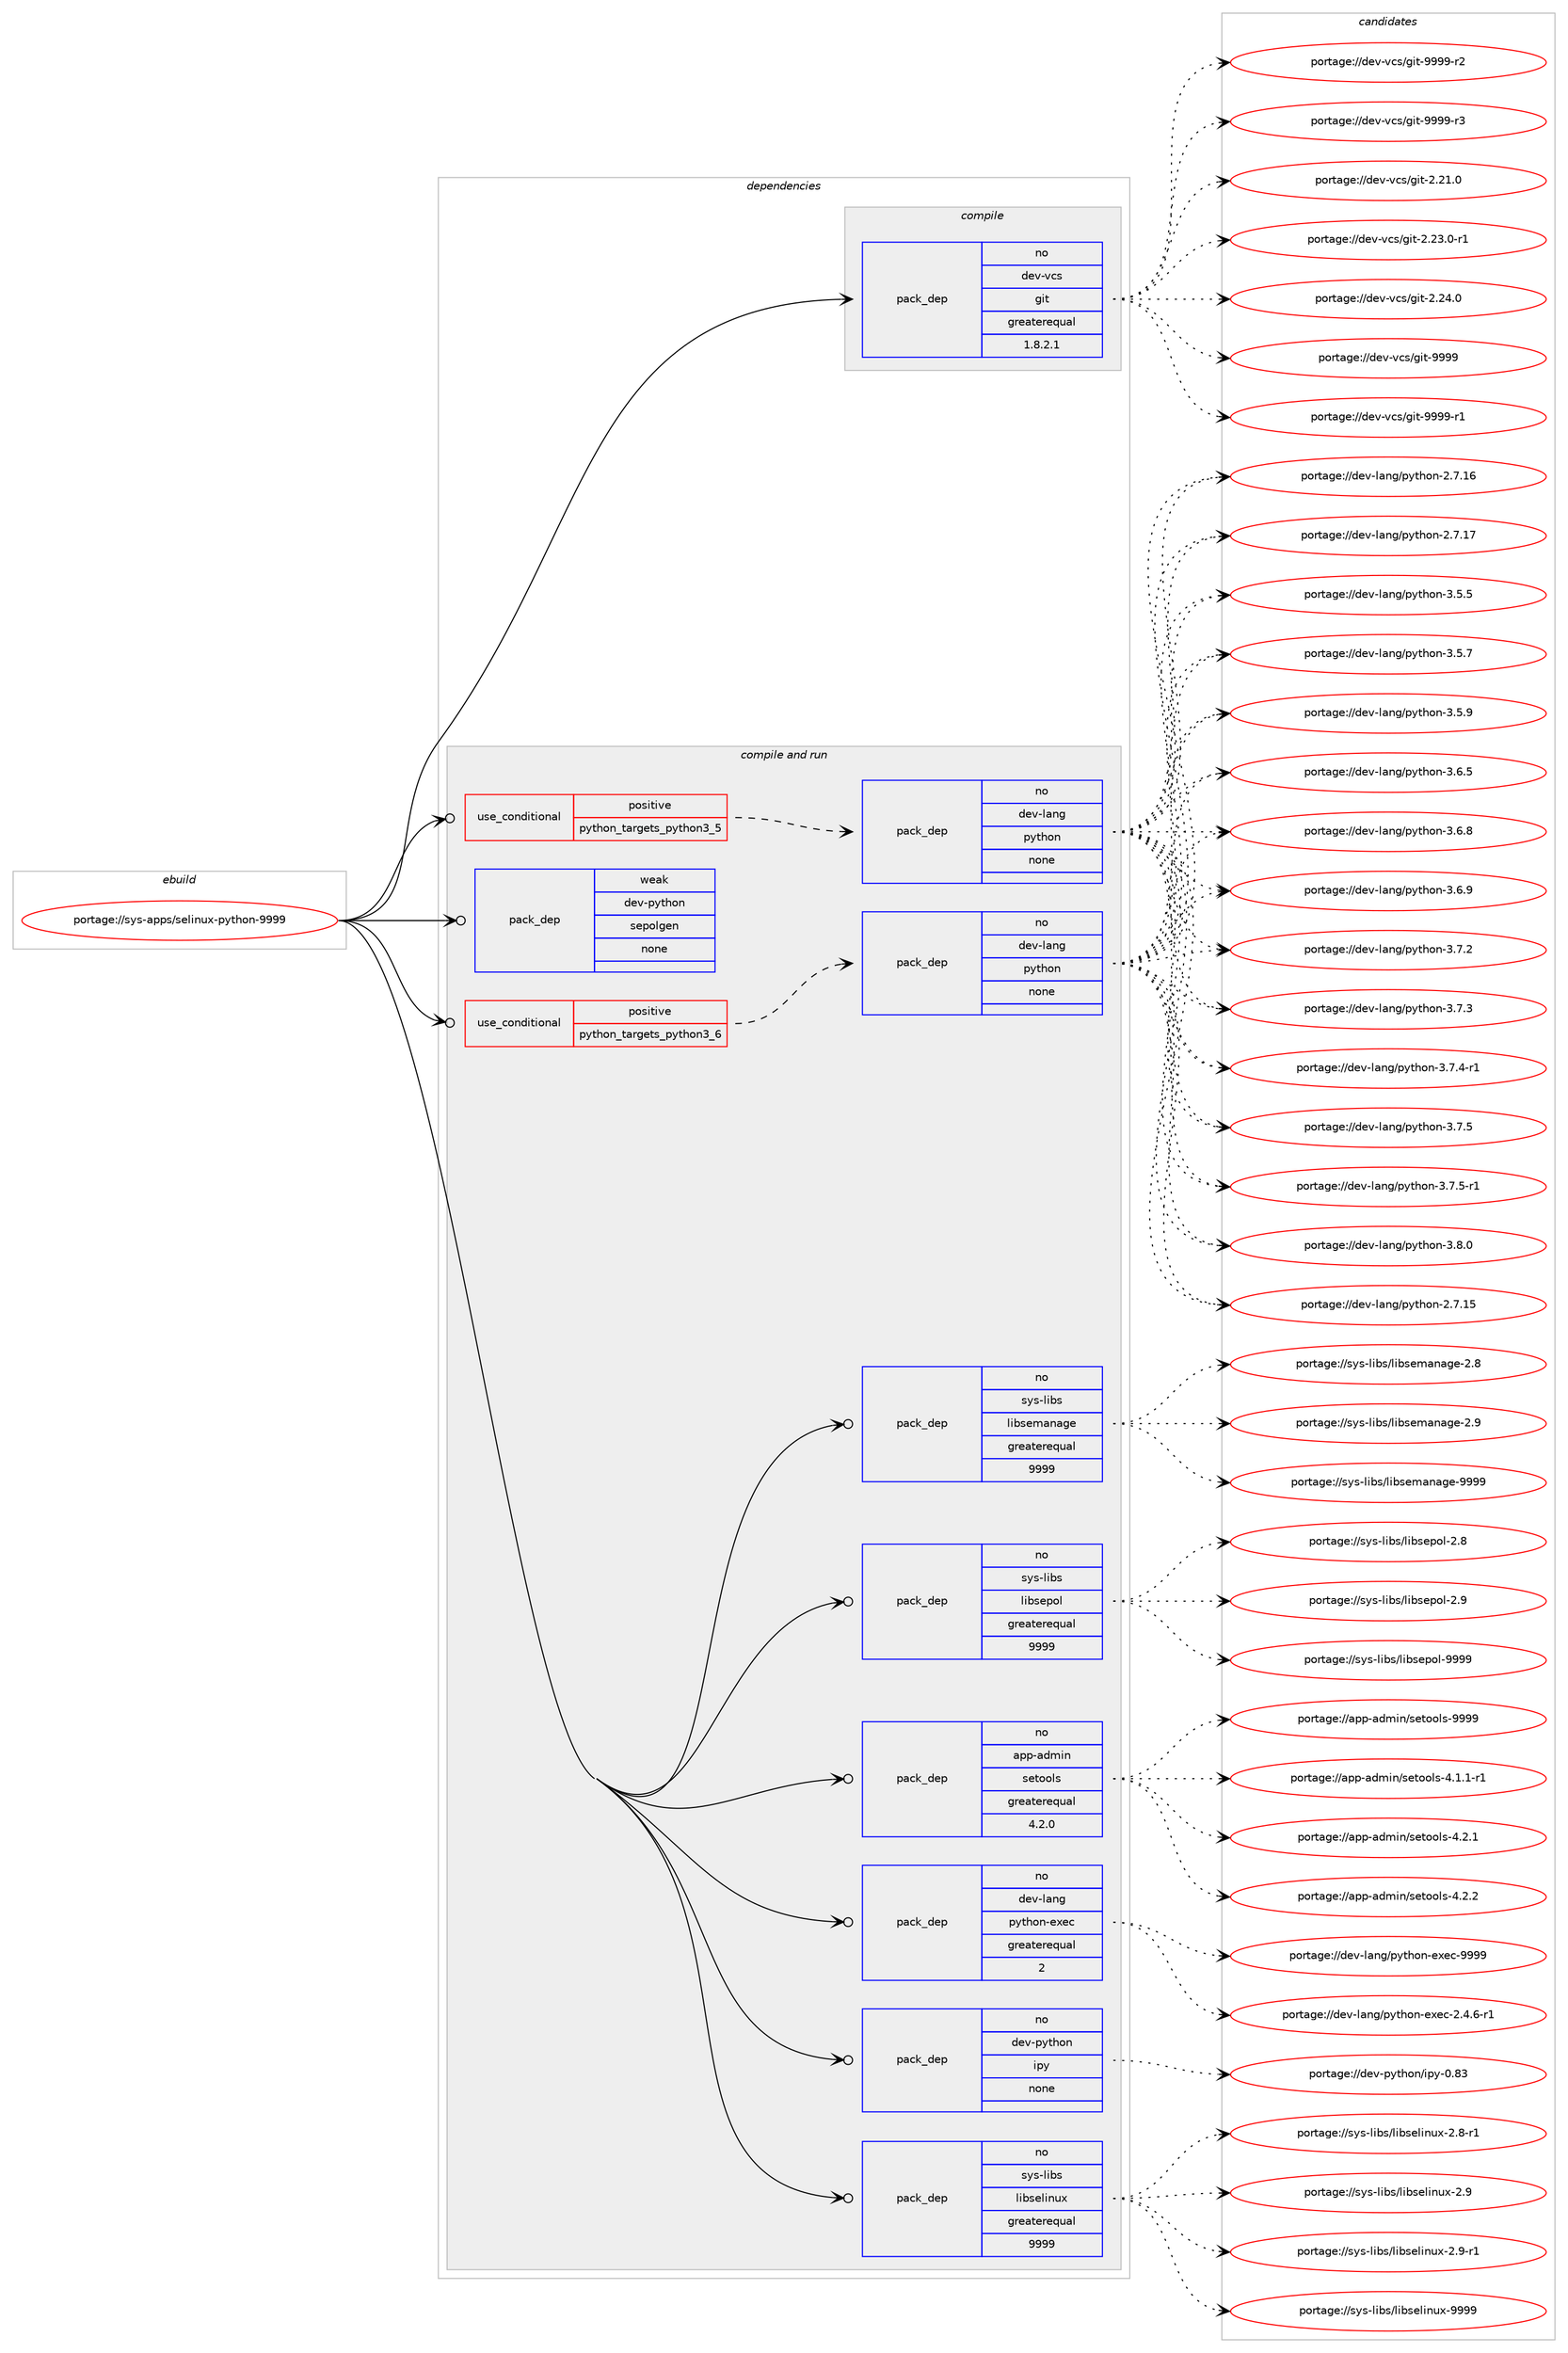 digraph prolog {

# *************
# Graph options
# *************

newrank=true;
concentrate=true;
compound=true;
graph [rankdir=LR,fontname=Helvetica,fontsize=10,ranksep=1.5];#, ranksep=2.5, nodesep=0.2];
edge  [arrowhead=vee];
node  [fontname=Helvetica,fontsize=10];

# **********
# The ebuild
# **********

subgraph cluster_leftcol {
color=gray;
rank=same;
label=<<i>ebuild</i>>;
id [label="portage://sys-apps/selinux-python-9999", color=red, width=4, href="../sys-apps/selinux-python-9999.svg"];
}

# ****************
# The dependencies
# ****************

subgraph cluster_midcol {
color=gray;
label=<<i>dependencies</i>>;
subgraph cluster_compile {
fillcolor="#eeeeee";
style=filled;
label=<<i>compile</i>>;
subgraph pack304152 {
dependency411025 [label=<<TABLE BORDER="0" CELLBORDER="1" CELLSPACING="0" CELLPADDING="4" WIDTH="220"><TR><TD ROWSPAN="6" CELLPADDING="30">pack_dep</TD></TR><TR><TD WIDTH="110">no</TD></TR><TR><TD>dev-vcs</TD></TR><TR><TD>git</TD></TR><TR><TD>greaterequal</TD></TR><TR><TD>1.8.2.1</TD></TR></TABLE>>, shape=none, color=blue];
}
id:e -> dependency411025:w [weight=20,style="solid",arrowhead="vee"];
}
subgraph cluster_compileandrun {
fillcolor="#eeeeee";
style=filled;
label=<<i>compile and run</i>>;
subgraph cond100011 {
dependency411026 [label=<<TABLE BORDER="0" CELLBORDER="1" CELLSPACING="0" CELLPADDING="4"><TR><TD ROWSPAN="3" CELLPADDING="10">use_conditional</TD></TR><TR><TD>positive</TD></TR><TR><TD>python_targets_python3_5</TD></TR></TABLE>>, shape=none, color=red];
subgraph pack304153 {
dependency411027 [label=<<TABLE BORDER="0" CELLBORDER="1" CELLSPACING="0" CELLPADDING="4" WIDTH="220"><TR><TD ROWSPAN="6" CELLPADDING="30">pack_dep</TD></TR><TR><TD WIDTH="110">no</TD></TR><TR><TD>dev-lang</TD></TR><TR><TD>python</TD></TR><TR><TD>none</TD></TR><TR><TD></TD></TR></TABLE>>, shape=none, color=blue];
}
dependency411026:e -> dependency411027:w [weight=20,style="dashed",arrowhead="vee"];
}
id:e -> dependency411026:w [weight=20,style="solid",arrowhead="odotvee"];
subgraph cond100012 {
dependency411028 [label=<<TABLE BORDER="0" CELLBORDER="1" CELLSPACING="0" CELLPADDING="4"><TR><TD ROWSPAN="3" CELLPADDING="10">use_conditional</TD></TR><TR><TD>positive</TD></TR><TR><TD>python_targets_python3_6</TD></TR></TABLE>>, shape=none, color=red];
subgraph pack304154 {
dependency411029 [label=<<TABLE BORDER="0" CELLBORDER="1" CELLSPACING="0" CELLPADDING="4" WIDTH="220"><TR><TD ROWSPAN="6" CELLPADDING="30">pack_dep</TD></TR><TR><TD WIDTH="110">no</TD></TR><TR><TD>dev-lang</TD></TR><TR><TD>python</TD></TR><TR><TD>none</TD></TR><TR><TD></TD></TR></TABLE>>, shape=none, color=blue];
}
dependency411028:e -> dependency411029:w [weight=20,style="dashed",arrowhead="vee"];
}
id:e -> dependency411028:w [weight=20,style="solid",arrowhead="odotvee"];
subgraph pack304155 {
dependency411030 [label=<<TABLE BORDER="0" CELLBORDER="1" CELLSPACING="0" CELLPADDING="4" WIDTH="220"><TR><TD ROWSPAN="6" CELLPADDING="30">pack_dep</TD></TR><TR><TD WIDTH="110">no</TD></TR><TR><TD>app-admin</TD></TR><TR><TD>setools</TD></TR><TR><TD>greaterequal</TD></TR><TR><TD>4.2.0</TD></TR></TABLE>>, shape=none, color=blue];
}
id:e -> dependency411030:w [weight=20,style="solid",arrowhead="odotvee"];
subgraph pack304156 {
dependency411031 [label=<<TABLE BORDER="0" CELLBORDER="1" CELLSPACING="0" CELLPADDING="4" WIDTH="220"><TR><TD ROWSPAN="6" CELLPADDING="30">pack_dep</TD></TR><TR><TD WIDTH="110">no</TD></TR><TR><TD>dev-lang</TD></TR><TR><TD>python-exec</TD></TR><TR><TD>greaterequal</TD></TR><TR><TD>2</TD></TR></TABLE>>, shape=none, color=blue];
}
id:e -> dependency411031:w [weight=20,style="solid",arrowhead="odotvee"];
subgraph pack304157 {
dependency411032 [label=<<TABLE BORDER="0" CELLBORDER="1" CELLSPACING="0" CELLPADDING="4" WIDTH="220"><TR><TD ROWSPAN="6" CELLPADDING="30">pack_dep</TD></TR><TR><TD WIDTH="110">no</TD></TR><TR><TD>dev-python</TD></TR><TR><TD>ipy</TD></TR><TR><TD>none</TD></TR><TR><TD></TD></TR></TABLE>>, shape=none, color=blue];
}
id:e -> dependency411032:w [weight=20,style="solid",arrowhead="odotvee"];
subgraph pack304158 {
dependency411033 [label=<<TABLE BORDER="0" CELLBORDER="1" CELLSPACING="0" CELLPADDING="4" WIDTH="220"><TR><TD ROWSPAN="6" CELLPADDING="30">pack_dep</TD></TR><TR><TD WIDTH="110">no</TD></TR><TR><TD>sys-libs</TD></TR><TR><TD>libselinux</TD></TR><TR><TD>greaterequal</TD></TR><TR><TD>9999</TD></TR></TABLE>>, shape=none, color=blue];
}
id:e -> dependency411033:w [weight=20,style="solid",arrowhead="odotvee"];
subgraph pack304159 {
dependency411034 [label=<<TABLE BORDER="0" CELLBORDER="1" CELLSPACING="0" CELLPADDING="4" WIDTH="220"><TR><TD ROWSPAN="6" CELLPADDING="30">pack_dep</TD></TR><TR><TD WIDTH="110">no</TD></TR><TR><TD>sys-libs</TD></TR><TR><TD>libsemanage</TD></TR><TR><TD>greaterequal</TD></TR><TR><TD>9999</TD></TR></TABLE>>, shape=none, color=blue];
}
id:e -> dependency411034:w [weight=20,style="solid",arrowhead="odotvee"];
subgraph pack304160 {
dependency411035 [label=<<TABLE BORDER="0" CELLBORDER="1" CELLSPACING="0" CELLPADDING="4" WIDTH="220"><TR><TD ROWSPAN="6" CELLPADDING="30">pack_dep</TD></TR><TR><TD WIDTH="110">no</TD></TR><TR><TD>sys-libs</TD></TR><TR><TD>libsepol</TD></TR><TR><TD>greaterequal</TD></TR><TR><TD>9999</TD></TR></TABLE>>, shape=none, color=blue];
}
id:e -> dependency411035:w [weight=20,style="solid",arrowhead="odotvee"];
subgraph pack304161 {
dependency411036 [label=<<TABLE BORDER="0" CELLBORDER="1" CELLSPACING="0" CELLPADDING="4" WIDTH="220"><TR><TD ROWSPAN="6" CELLPADDING="30">pack_dep</TD></TR><TR><TD WIDTH="110">weak</TD></TR><TR><TD>dev-python</TD></TR><TR><TD>sepolgen</TD></TR><TR><TD>none</TD></TR><TR><TD></TD></TR></TABLE>>, shape=none, color=blue];
}
id:e -> dependency411036:w [weight=20,style="solid",arrowhead="odotvee"];
}
subgraph cluster_run {
fillcolor="#eeeeee";
style=filled;
label=<<i>run</i>>;
}
}

# **************
# The candidates
# **************

subgraph cluster_choices {
rank=same;
color=gray;
label=<<i>candidates</i>>;

subgraph choice304152 {
color=black;
nodesep=1;
choiceportage10010111845118991154710310511645504650494648 [label="portage://dev-vcs/git-2.21.0", color=red, width=4,href="../dev-vcs/git-2.21.0.svg"];
choiceportage100101118451189911547103105116455046505146484511449 [label="portage://dev-vcs/git-2.23.0-r1", color=red, width=4,href="../dev-vcs/git-2.23.0-r1.svg"];
choiceportage10010111845118991154710310511645504650524648 [label="portage://dev-vcs/git-2.24.0", color=red, width=4,href="../dev-vcs/git-2.24.0.svg"];
choiceportage1001011184511899115471031051164557575757 [label="portage://dev-vcs/git-9999", color=red, width=4,href="../dev-vcs/git-9999.svg"];
choiceportage10010111845118991154710310511645575757574511449 [label="portage://dev-vcs/git-9999-r1", color=red, width=4,href="../dev-vcs/git-9999-r1.svg"];
choiceportage10010111845118991154710310511645575757574511450 [label="portage://dev-vcs/git-9999-r2", color=red, width=4,href="../dev-vcs/git-9999-r2.svg"];
choiceportage10010111845118991154710310511645575757574511451 [label="portage://dev-vcs/git-9999-r3", color=red, width=4,href="../dev-vcs/git-9999-r3.svg"];
dependency411025:e -> choiceportage10010111845118991154710310511645504650494648:w [style=dotted,weight="100"];
dependency411025:e -> choiceportage100101118451189911547103105116455046505146484511449:w [style=dotted,weight="100"];
dependency411025:e -> choiceportage10010111845118991154710310511645504650524648:w [style=dotted,weight="100"];
dependency411025:e -> choiceportage1001011184511899115471031051164557575757:w [style=dotted,weight="100"];
dependency411025:e -> choiceportage10010111845118991154710310511645575757574511449:w [style=dotted,weight="100"];
dependency411025:e -> choiceportage10010111845118991154710310511645575757574511450:w [style=dotted,weight="100"];
dependency411025:e -> choiceportage10010111845118991154710310511645575757574511451:w [style=dotted,weight="100"];
}
subgraph choice304153 {
color=black;
nodesep=1;
choiceportage10010111845108971101034711212111610411111045504655464953 [label="portage://dev-lang/python-2.7.15", color=red, width=4,href="../dev-lang/python-2.7.15.svg"];
choiceportage10010111845108971101034711212111610411111045504655464954 [label="portage://dev-lang/python-2.7.16", color=red, width=4,href="../dev-lang/python-2.7.16.svg"];
choiceportage10010111845108971101034711212111610411111045504655464955 [label="portage://dev-lang/python-2.7.17", color=red, width=4,href="../dev-lang/python-2.7.17.svg"];
choiceportage100101118451089711010347112121116104111110455146534653 [label="portage://dev-lang/python-3.5.5", color=red, width=4,href="../dev-lang/python-3.5.5.svg"];
choiceportage100101118451089711010347112121116104111110455146534655 [label="portage://dev-lang/python-3.5.7", color=red, width=4,href="../dev-lang/python-3.5.7.svg"];
choiceportage100101118451089711010347112121116104111110455146534657 [label="portage://dev-lang/python-3.5.9", color=red, width=4,href="../dev-lang/python-3.5.9.svg"];
choiceportage100101118451089711010347112121116104111110455146544653 [label="portage://dev-lang/python-3.6.5", color=red, width=4,href="../dev-lang/python-3.6.5.svg"];
choiceportage100101118451089711010347112121116104111110455146544656 [label="portage://dev-lang/python-3.6.8", color=red, width=4,href="../dev-lang/python-3.6.8.svg"];
choiceportage100101118451089711010347112121116104111110455146544657 [label="portage://dev-lang/python-3.6.9", color=red, width=4,href="../dev-lang/python-3.6.9.svg"];
choiceportage100101118451089711010347112121116104111110455146554650 [label="portage://dev-lang/python-3.7.2", color=red, width=4,href="../dev-lang/python-3.7.2.svg"];
choiceportage100101118451089711010347112121116104111110455146554651 [label="portage://dev-lang/python-3.7.3", color=red, width=4,href="../dev-lang/python-3.7.3.svg"];
choiceportage1001011184510897110103471121211161041111104551465546524511449 [label="portage://dev-lang/python-3.7.4-r1", color=red, width=4,href="../dev-lang/python-3.7.4-r1.svg"];
choiceportage100101118451089711010347112121116104111110455146554653 [label="portage://dev-lang/python-3.7.5", color=red, width=4,href="../dev-lang/python-3.7.5.svg"];
choiceportage1001011184510897110103471121211161041111104551465546534511449 [label="portage://dev-lang/python-3.7.5-r1", color=red, width=4,href="../dev-lang/python-3.7.5-r1.svg"];
choiceportage100101118451089711010347112121116104111110455146564648 [label="portage://dev-lang/python-3.8.0", color=red, width=4,href="../dev-lang/python-3.8.0.svg"];
dependency411027:e -> choiceportage10010111845108971101034711212111610411111045504655464953:w [style=dotted,weight="100"];
dependency411027:e -> choiceportage10010111845108971101034711212111610411111045504655464954:w [style=dotted,weight="100"];
dependency411027:e -> choiceportage10010111845108971101034711212111610411111045504655464955:w [style=dotted,weight="100"];
dependency411027:e -> choiceportage100101118451089711010347112121116104111110455146534653:w [style=dotted,weight="100"];
dependency411027:e -> choiceportage100101118451089711010347112121116104111110455146534655:w [style=dotted,weight="100"];
dependency411027:e -> choiceportage100101118451089711010347112121116104111110455146534657:w [style=dotted,weight="100"];
dependency411027:e -> choiceportage100101118451089711010347112121116104111110455146544653:w [style=dotted,weight="100"];
dependency411027:e -> choiceportage100101118451089711010347112121116104111110455146544656:w [style=dotted,weight="100"];
dependency411027:e -> choiceportage100101118451089711010347112121116104111110455146544657:w [style=dotted,weight="100"];
dependency411027:e -> choiceportage100101118451089711010347112121116104111110455146554650:w [style=dotted,weight="100"];
dependency411027:e -> choiceportage100101118451089711010347112121116104111110455146554651:w [style=dotted,weight="100"];
dependency411027:e -> choiceportage1001011184510897110103471121211161041111104551465546524511449:w [style=dotted,weight="100"];
dependency411027:e -> choiceportage100101118451089711010347112121116104111110455146554653:w [style=dotted,weight="100"];
dependency411027:e -> choiceportage1001011184510897110103471121211161041111104551465546534511449:w [style=dotted,weight="100"];
dependency411027:e -> choiceportage100101118451089711010347112121116104111110455146564648:w [style=dotted,weight="100"];
}
subgraph choice304154 {
color=black;
nodesep=1;
choiceportage10010111845108971101034711212111610411111045504655464953 [label="portage://dev-lang/python-2.7.15", color=red, width=4,href="../dev-lang/python-2.7.15.svg"];
choiceportage10010111845108971101034711212111610411111045504655464954 [label="portage://dev-lang/python-2.7.16", color=red, width=4,href="../dev-lang/python-2.7.16.svg"];
choiceportage10010111845108971101034711212111610411111045504655464955 [label="portage://dev-lang/python-2.7.17", color=red, width=4,href="../dev-lang/python-2.7.17.svg"];
choiceportage100101118451089711010347112121116104111110455146534653 [label="portage://dev-lang/python-3.5.5", color=red, width=4,href="../dev-lang/python-3.5.5.svg"];
choiceportage100101118451089711010347112121116104111110455146534655 [label="portage://dev-lang/python-3.5.7", color=red, width=4,href="../dev-lang/python-3.5.7.svg"];
choiceportage100101118451089711010347112121116104111110455146534657 [label="portage://dev-lang/python-3.5.9", color=red, width=4,href="../dev-lang/python-3.5.9.svg"];
choiceportage100101118451089711010347112121116104111110455146544653 [label="portage://dev-lang/python-3.6.5", color=red, width=4,href="../dev-lang/python-3.6.5.svg"];
choiceportage100101118451089711010347112121116104111110455146544656 [label="portage://dev-lang/python-3.6.8", color=red, width=4,href="../dev-lang/python-3.6.8.svg"];
choiceportage100101118451089711010347112121116104111110455146544657 [label="portage://dev-lang/python-3.6.9", color=red, width=4,href="../dev-lang/python-3.6.9.svg"];
choiceportage100101118451089711010347112121116104111110455146554650 [label="portage://dev-lang/python-3.7.2", color=red, width=4,href="../dev-lang/python-3.7.2.svg"];
choiceportage100101118451089711010347112121116104111110455146554651 [label="portage://dev-lang/python-3.7.3", color=red, width=4,href="../dev-lang/python-3.7.3.svg"];
choiceportage1001011184510897110103471121211161041111104551465546524511449 [label="portage://dev-lang/python-3.7.4-r1", color=red, width=4,href="../dev-lang/python-3.7.4-r1.svg"];
choiceportage100101118451089711010347112121116104111110455146554653 [label="portage://dev-lang/python-3.7.5", color=red, width=4,href="../dev-lang/python-3.7.5.svg"];
choiceportage1001011184510897110103471121211161041111104551465546534511449 [label="portage://dev-lang/python-3.7.5-r1", color=red, width=4,href="../dev-lang/python-3.7.5-r1.svg"];
choiceportage100101118451089711010347112121116104111110455146564648 [label="portage://dev-lang/python-3.8.0", color=red, width=4,href="../dev-lang/python-3.8.0.svg"];
dependency411029:e -> choiceportage10010111845108971101034711212111610411111045504655464953:w [style=dotted,weight="100"];
dependency411029:e -> choiceportage10010111845108971101034711212111610411111045504655464954:w [style=dotted,weight="100"];
dependency411029:e -> choiceportage10010111845108971101034711212111610411111045504655464955:w [style=dotted,weight="100"];
dependency411029:e -> choiceportage100101118451089711010347112121116104111110455146534653:w [style=dotted,weight="100"];
dependency411029:e -> choiceportage100101118451089711010347112121116104111110455146534655:w [style=dotted,weight="100"];
dependency411029:e -> choiceportage100101118451089711010347112121116104111110455146534657:w [style=dotted,weight="100"];
dependency411029:e -> choiceportage100101118451089711010347112121116104111110455146544653:w [style=dotted,weight="100"];
dependency411029:e -> choiceportage100101118451089711010347112121116104111110455146544656:w [style=dotted,weight="100"];
dependency411029:e -> choiceportage100101118451089711010347112121116104111110455146544657:w [style=dotted,weight="100"];
dependency411029:e -> choiceportage100101118451089711010347112121116104111110455146554650:w [style=dotted,weight="100"];
dependency411029:e -> choiceportage100101118451089711010347112121116104111110455146554651:w [style=dotted,weight="100"];
dependency411029:e -> choiceportage1001011184510897110103471121211161041111104551465546524511449:w [style=dotted,weight="100"];
dependency411029:e -> choiceportage100101118451089711010347112121116104111110455146554653:w [style=dotted,weight="100"];
dependency411029:e -> choiceportage1001011184510897110103471121211161041111104551465546534511449:w [style=dotted,weight="100"];
dependency411029:e -> choiceportage100101118451089711010347112121116104111110455146564648:w [style=dotted,weight="100"];
}
subgraph choice304155 {
color=black;
nodesep=1;
choiceportage971121124597100109105110471151011161111111081154552464946494511449 [label="portage://app-admin/setools-4.1.1-r1", color=red, width=4,href="../app-admin/setools-4.1.1-r1.svg"];
choiceportage97112112459710010910511047115101116111111108115455246504649 [label="portage://app-admin/setools-4.2.1", color=red, width=4,href="../app-admin/setools-4.2.1.svg"];
choiceportage97112112459710010910511047115101116111111108115455246504650 [label="portage://app-admin/setools-4.2.2", color=red, width=4,href="../app-admin/setools-4.2.2.svg"];
choiceportage971121124597100109105110471151011161111111081154557575757 [label="portage://app-admin/setools-9999", color=red, width=4,href="../app-admin/setools-9999.svg"];
dependency411030:e -> choiceportage971121124597100109105110471151011161111111081154552464946494511449:w [style=dotted,weight="100"];
dependency411030:e -> choiceportage97112112459710010910511047115101116111111108115455246504649:w [style=dotted,weight="100"];
dependency411030:e -> choiceportage97112112459710010910511047115101116111111108115455246504650:w [style=dotted,weight="100"];
dependency411030:e -> choiceportage971121124597100109105110471151011161111111081154557575757:w [style=dotted,weight="100"];
}
subgraph choice304156 {
color=black;
nodesep=1;
choiceportage10010111845108971101034711212111610411111045101120101994550465246544511449 [label="portage://dev-lang/python-exec-2.4.6-r1", color=red, width=4,href="../dev-lang/python-exec-2.4.6-r1.svg"];
choiceportage10010111845108971101034711212111610411111045101120101994557575757 [label="portage://dev-lang/python-exec-9999", color=red, width=4,href="../dev-lang/python-exec-9999.svg"];
dependency411031:e -> choiceportage10010111845108971101034711212111610411111045101120101994550465246544511449:w [style=dotted,weight="100"];
dependency411031:e -> choiceportage10010111845108971101034711212111610411111045101120101994557575757:w [style=dotted,weight="100"];
}
subgraph choice304157 {
color=black;
nodesep=1;
choiceportage10010111845112121116104111110471051121214548465651 [label="portage://dev-python/ipy-0.83", color=red, width=4,href="../dev-python/ipy-0.83.svg"];
dependency411032:e -> choiceportage10010111845112121116104111110471051121214548465651:w [style=dotted,weight="100"];
}
subgraph choice304158 {
color=black;
nodesep=1;
choiceportage11512111545108105981154710810598115101108105110117120455046564511449 [label="portage://sys-libs/libselinux-2.8-r1", color=red, width=4,href="../sys-libs/libselinux-2.8-r1.svg"];
choiceportage1151211154510810598115471081059811510110810511011712045504657 [label="portage://sys-libs/libselinux-2.9", color=red, width=4,href="../sys-libs/libselinux-2.9.svg"];
choiceportage11512111545108105981154710810598115101108105110117120455046574511449 [label="portage://sys-libs/libselinux-2.9-r1", color=red, width=4,href="../sys-libs/libselinux-2.9-r1.svg"];
choiceportage115121115451081059811547108105981151011081051101171204557575757 [label="portage://sys-libs/libselinux-9999", color=red, width=4,href="../sys-libs/libselinux-9999.svg"];
dependency411033:e -> choiceportage11512111545108105981154710810598115101108105110117120455046564511449:w [style=dotted,weight="100"];
dependency411033:e -> choiceportage1151211154510810598115471081059811510110810511011712045504657:w [style=dotted,weight="100"];
dependency411033:e -> choiceportage11512111545108105981154710810598115101108105110117120455046574511449:w [style=dotted,weight="100"];
dependency411033:e -> choiceportage115121115451081059811547108105981151011081051101171204557575757:w [style=dotted,weight="100"];
}
subgraph choice304159 {
color=black;
nodesep=1;
choiceportage11512111545108105981154710810598115101109971109710310145504656 [label="portage://sys-libs/libsemanage-2.8", color=red, width=4,href="../sys-libs/libsemanage-2.8.svg"];
choiceportage11512111545108105981154710810598115101109971109710310145504657 [label="portage://sys-libs/libsemanage-2.9", color=red, width=4,href="../sys-libs/libsemanage-2.9.svg"];
choiceportage1151211154510810598115471081059811510110997110971031014557575757 [label="portage://sys-libs/libsemanage-9999", color=red, width=4,href="../sys-libs/libsemanage-9999.svg"];
dependency411034:e -> choiceportage11512111545108105981154710810598115101109971109710310145504656:w [style=dotted,weight="100"];
dependency411034:e -> choiceportage11512111545108105981154710810598115101109971109710310145504657:w [style=dotted,weight="100"];
dependency411034:e -> choiceportage1151211154510810598115471081059811510110997110971031014557575757:w [style=dotted,weight="100"];
}
subgraph choice304160 {
color=black;
nodesep=1;
choiceportage1151211154510810598115471081059811510111211110845504656 [label="portage://sys-libs/libsepol-2.8", color=red, width=4,href="../sys-libs/libsepol-2.8.svg"];
choiceportage1151211154510810598115471081059811510111211110845504657 [label="portage://sys-libs/libsepol-2.9", color=red, width=4,href="../sys-libs/libsepol-2.9.svg"];
choiceportage115121115451081059811547108105981151011121111084557575757 [label="portage://sys-libs/libsepol-9999", color=red, width=4,href="../sys-libs/libsepol-9999.svg"];
dependency411035:e -> choiceportage1151211154510810598115471081059811510111211110845504656:w [style=dotted,weight="100"];
dependency411035:e -> choiceportage1151211154510810598115471081059811510111211110845504657:w [style=dotted,weight="100"];
dependency411035:e -> choiceportage115121115451081059811547108105981151011121111084557575757:w [style=dotted,weight="100"];
}
subgraph choice304161 {
color=black;
nodesep=1;
}
}

}
